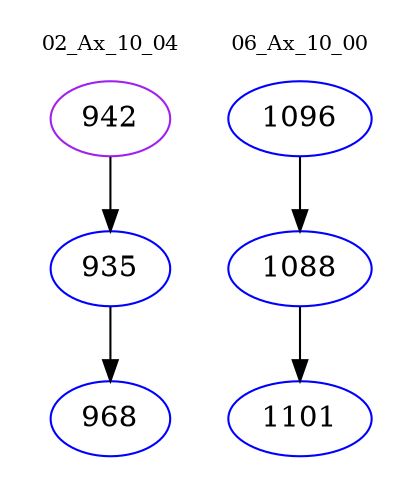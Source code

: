 digraph{
subgraph cluster_0 {
color = white
label = "02_Ax_10_04";
fontsize=10;
T0_942 [label="942", color="purple"]
T0_942 -> T0_935 [color="black"]
T0_935 [label="935", color="blue"]
T0_935 -> T0_968 [color="black"]
T0_968 [label="968", color="blue"]
}
subgraph cluster_1 {
color = white
label = "06_Ax_10_00";
fontsize=10;
T1_1096 [label="1096", color="blue"]
T1_1096 -> T1_1088 [color="black"]
T1_1088 [label="1088", color="blue"]
T1_1088 -> T1_1101 [color="black"]
T1_1101 [label="1101", color="blue"]
}
}
